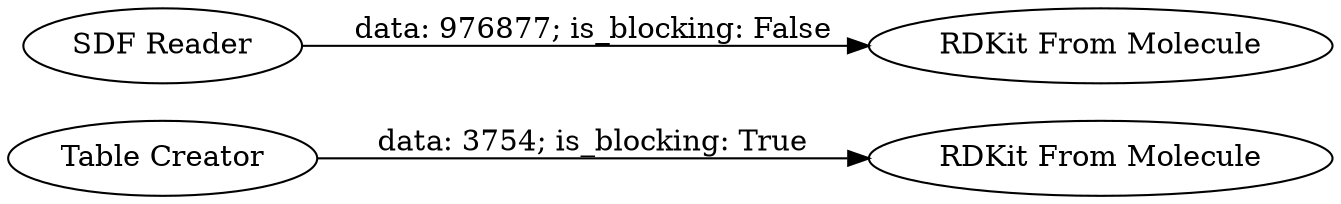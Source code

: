 digraph {
	"419737435333729881_7" [label="RDKit From Molecule"]
	"419737435333729881_6" [label="Table Creator"]
	"419737435333729881_5" [label="RDKit From Molecule"]
	"419737435333729881_4" [label="SDF Reader"]
	"419737435333729881_4" -> "419737435333729881_5" [label="data: 976877; is_blocking: False"]
	"419737435333729881_6" -> "419737435333729881_7" [label="data: 3754; is_blocking: True"]
	rankdir=LR
}
